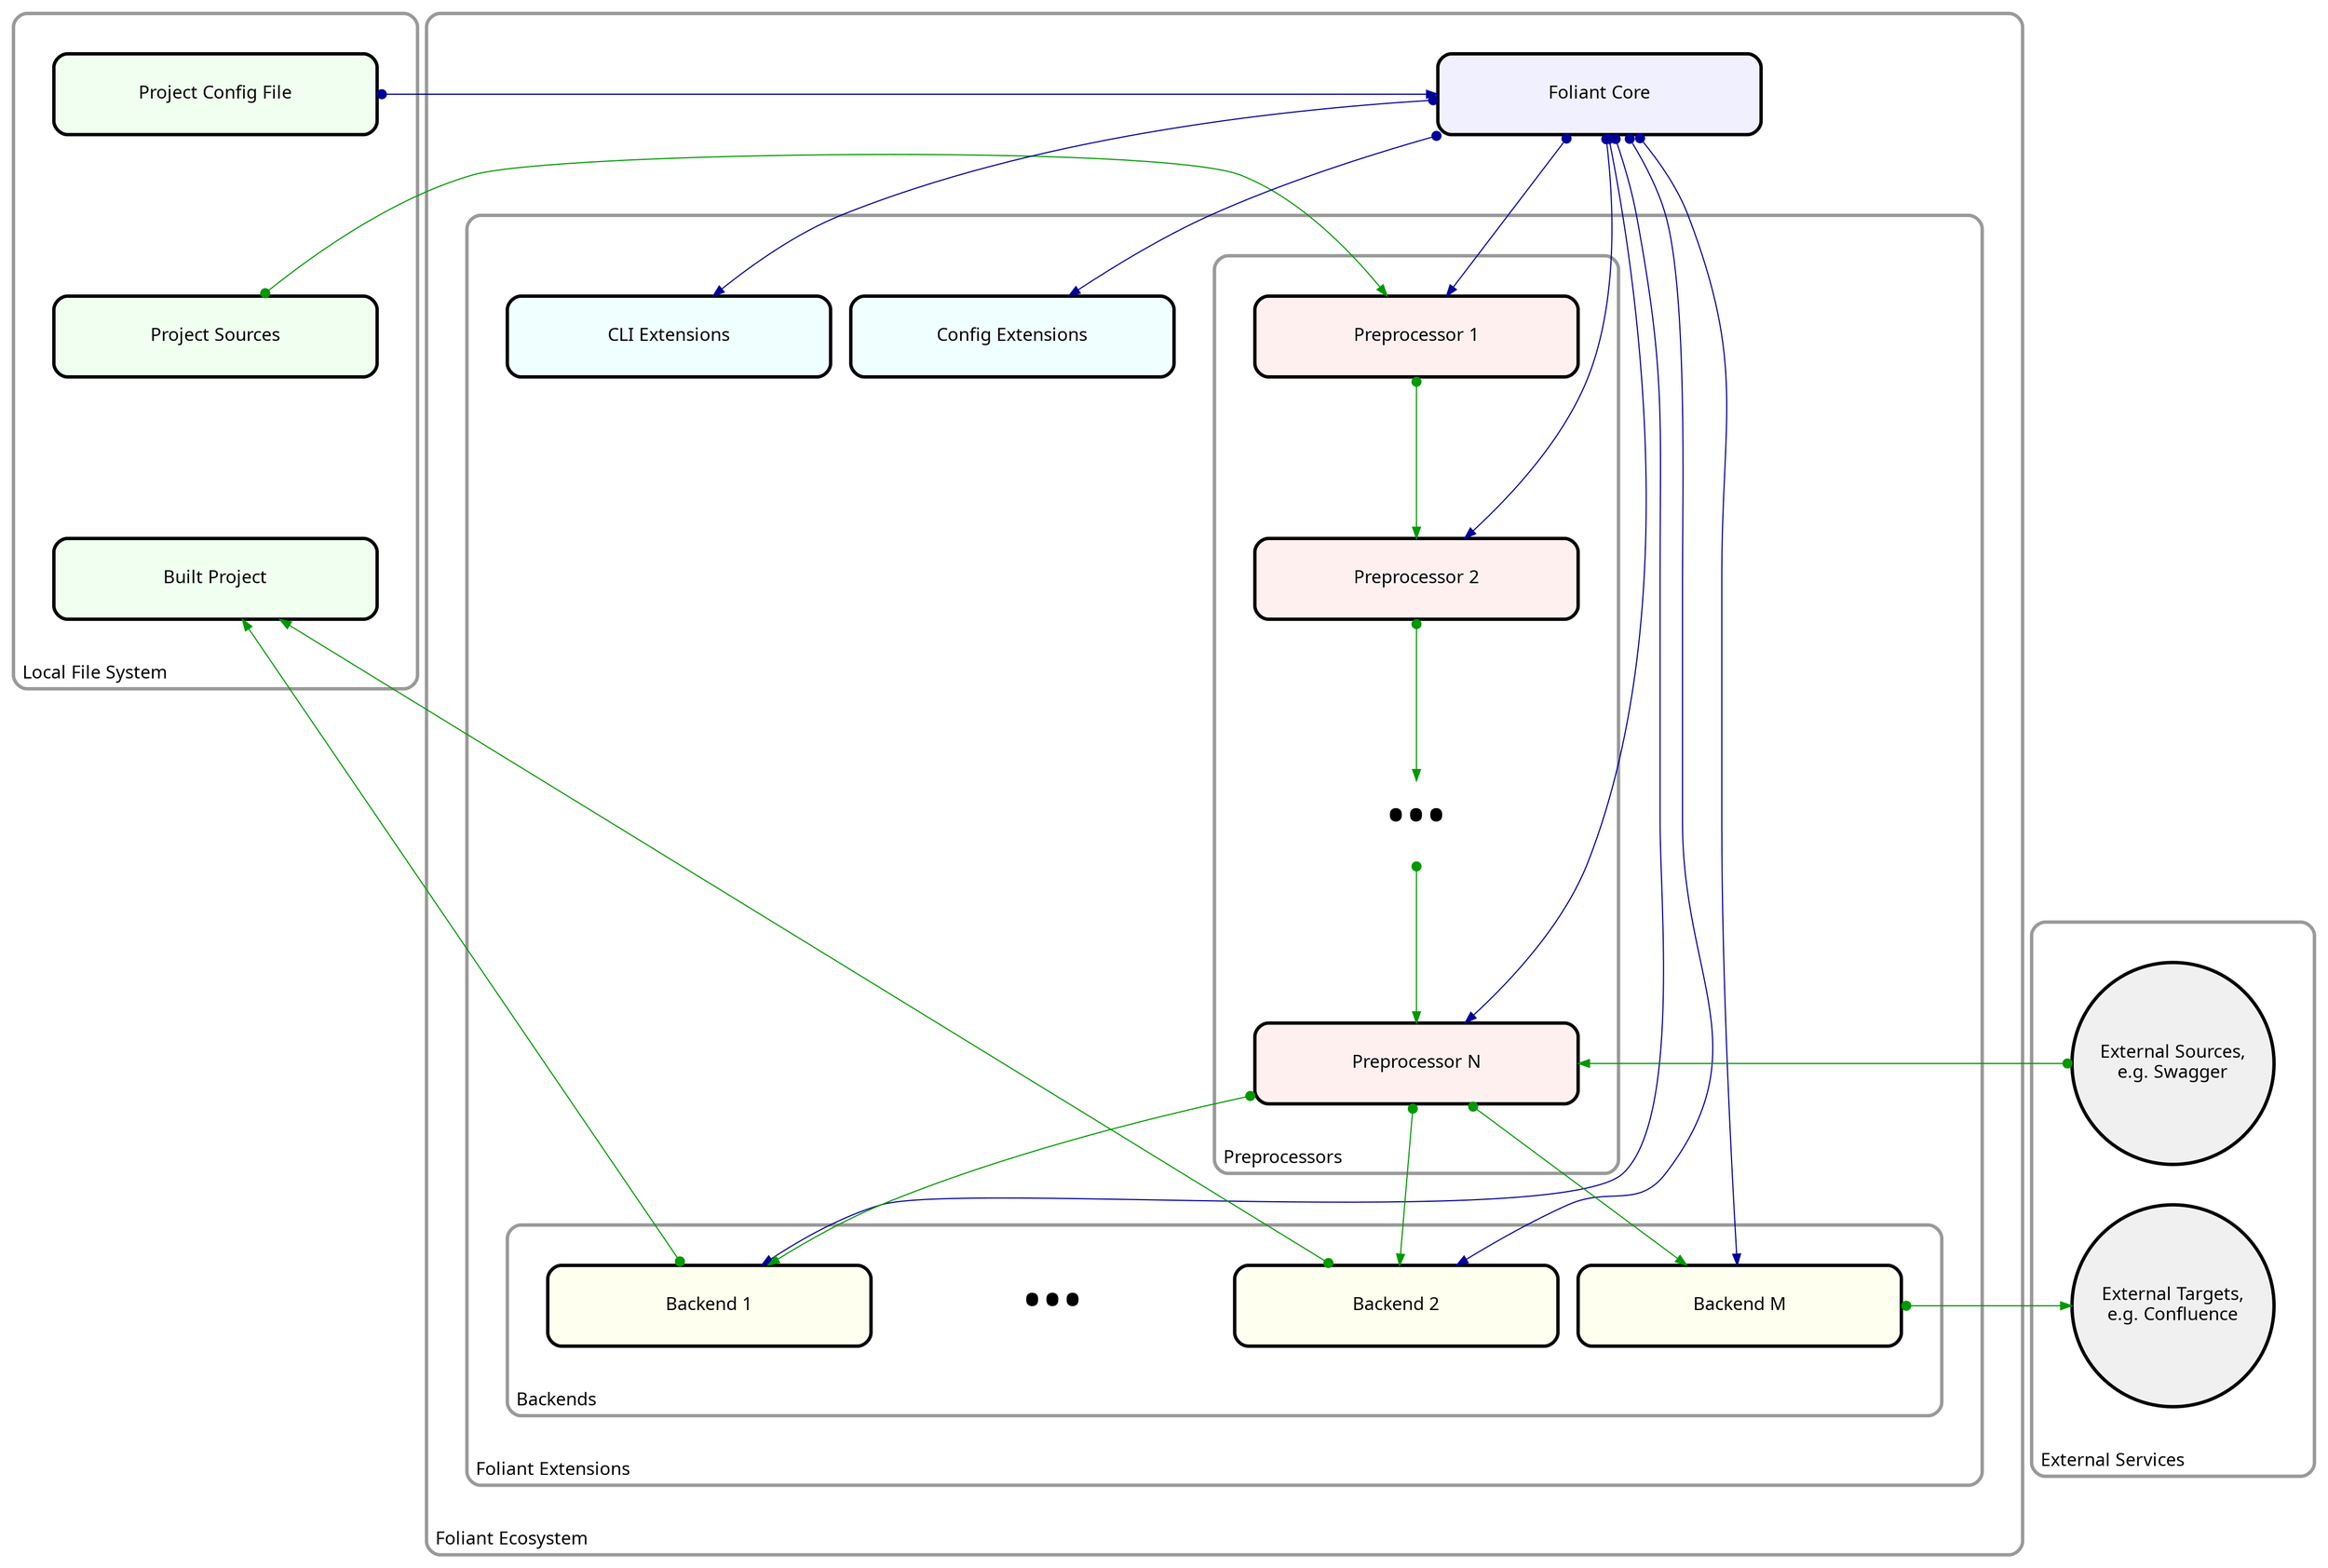 digraph {
graph [newrank = "true", rankdir = "TB", ranksep = "equally", splines = "true", fontname = "PT Sans Caption", fontsize = "16"];
node [shape = "box", fixedsize = "true", width = "4", height = "1", penwidth = "3", fontname = "PT Sans Caption", fontsize = "16"];
edge [dir = "both", arrowtail = "dot", arrowhead = "normal"];
"config" [style = "filled, rounded", fillcolor = "#f0fff0", label = "Project Config File"];
"src" [style = "filled, rounded", fillcolor = "#f0fff0", label = "Project Sources"];
"artifacts" [style = "filled, rounded", fillcolor = "#f0fff0", label = "Built Project"];
"core" [style = "filled, rounded", fillcolor = "#f0f0ff", label = "Foliant Core"];
"config_extensions" [style = "filled, rounded", fillcolor = "#f0ffff", label = "Config Extensions"];
"cli_extensions" [style = "filled, rounded", fillcolor = "#f0ffff", label = "CLI Extensions"];
"preprocessor_1" [style = "filled, rounded", fillcolor = "#fff0f0", label = "Preprocessor 1"];
"preprocessor_2" [style = "filled, rounded", fillcolor = "#fff0f0", label = "Preprocessor 2"];
"more_preprocessors" [penwidth = "0", fontsize = "48", label = "•••"];
"preprocessor_n" [style = "filled, rounded", fillcolor = "#fff0f0", label = "Preprocessor N"];
"backend_1" [style = "filled, rounded", fillcolor = "#fffff0", label = "Backend 1"];
"backend_2" [style = "filled, rounded", fillcolor = "#fffff0", label = "Backend 2"];
"more_backends" [penwidth = "0", fontsize = "48", label = "•••"];
"backend_m" [style = "filled, rounded", fillcolor = "#fffff0", label = "Backend M"];
"external_sources" [shape = "circle", width = "2.5", height = "2.5", style = "filled", fillcolor = "#f0f0f0", label = "External Sources,\ne.g. Swagger"];
"external_targets" [shape = "circle", width = "2.5", height = "2.5", style = "filled", fillcolor = "#f0f0f0", label = "External Targets,\ne.g. Confluence"];
subgraph cluster_1 {
labelloc = "b";
labeljust = "l";
shape = "box";
penwidth = "3";
margin = "36";
color = "#999999";
style = "rounded";
label = "Local File System";
"config";
"src";
"artifacts";
}
subgraph cluster_2 {
labelloc = "b";
labeljust = "l";
shape = "box";
penwidth = "3";
margin = "36";
color = "#999999";
style = "rounded";
label = "Foliant Ecosystem";
"core";
subgraph cluster_2_1 {
labelloc = "b";
labeljust = "l";
shape = "box";
penwidth = "3";
margin = "36";
color = "#999999";
style = "rounded";
label = "Foliant Extensions";
"config_extensions";
"cli_extensions";
subgraph cluster_2_1_1 {
labelloc = "b";
labeljust = "l";
shape = "box";
penwidth = "3";
margin = "36";
color = "#999999";
style = "rounded";
label = "Preprocessors";
"preprocessor_1";
"preprocessor_2";
"more_preprocessors";
"preprocessor_n";
}
subgraph cluster_2_1_2 {
labelloc = "b";
labeljust = "l";
shape = "box";
penwidth = "3";
margin = "36";
color = "#999999";
style = "rounded";
label = "Backends";
"backend_1";
"backend_2";
"more_backends";
"backend_m";
}
}
}
subgraph cluster_3 {
labelloc = "b";
labeljust = "l";
shape = "box";
penwidth = "3";
margin = "36";
color = "#999999";
style = "rounded";
label = "External Services";
"external_sources";
"external_targets";
}
"config" -> "core" [color = "#000099"];
"core" -> "config_extensions" [color = "#000099"];
"core" -> "cli_extensions" [color = "#000099"];
"core" -> "preprocessor_1" [color = "#000099"];
"core" -> "preprocessor_2" [color = "#000099"];
"core" -> "preprocessor_n" [color = "#000099"];
"core" -> "backend_1" [color = "#000099"];
"core" -> "backend_2" [color = "#000099"];
"core" -> "backend_m" [color = "#000099"];
"src" -> "preprocessor_1" [color = "#009900"];
"preprocessor_1" -> "preprocessor_2" [color = "#009900"];
"preprocessor_2" -> "more_preprocessors" [color = "#009900"];
"more_preprocessors" -> "preprocessor_n" [color = "#009900"];
"external_sources" -> "preprocessor_n" [color = "#009900"];
"preprocessor_n" -> "backend_1" [color = "#009900"];
"preprocessor_n" -> "backend_2" [color = "#009900"];
"preprocessor_n" -> "backend_m" [color = "#009900"];
"backend_1" -> "artifacts" [color = "#009900"];
"backend_2" -> "artifacts" [color = "#009900"];
"backend_m" -> "external_targets" [color = "#009900"];
subgraph {
rank = "same";
"config";
"core";
}
subgraph {
rank = "same";
"src";
"preprocessor_1";
"cli_extensions";
"config_extensions";
}
subgraph {
rank = "same";
"artifacts";
"preprocessor_2";
}
subgraph {
rank = "same";
"more_preprocessors";
}
subgraph {
rank = "same";
"preprocessor_n";
"external_sources";
}
subgraph {
rank = "same";
"backend_1";
"backend_2";
"more_backends";
"backend_m";
"external_targets";
}
}
